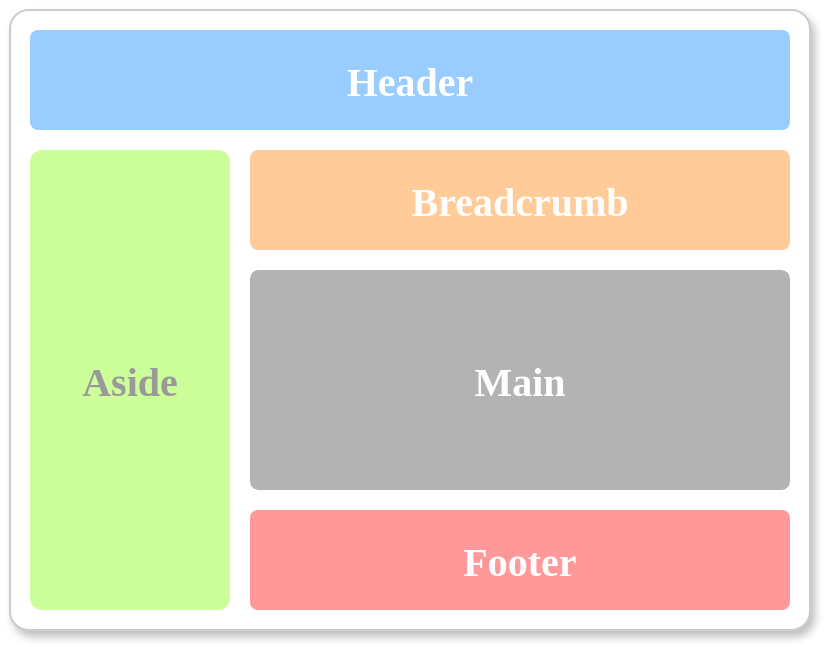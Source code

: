 <mxfile version="24.7.7">
  <diagram id="2GOauJT7Yn-luxj3bmyB" name="第 1 页">
    <mxGraphModel dx="794" dy="493" grid="1" gridSize="10" guides="1" tooltips="1" connect="1" arrows="1" fold="1" page="1" pageScale="1" pageWidth="827" pageHeight="1169" math="0" shadow="0">
      <root>
        <mxCell id="0" />
        <mxCell id="1" parent="0" />
        <mxCell id="aq9JJDKxaiViuSofXtG_-2" value="" style="rounded=1;whiteSpace=wrap;html=1;glass=0;sketch=0;shadow=1;arcSize=3;fontFamily=Verdana;fontSize=20;fontStyle=1;fontColor=#FFFFFF;strokeColor=#CCCCCC;" parent="1" vertex="1">
          <mxGeometry x="40" y="40" width="400" height="310" as="geometry" />
        </mxCell>
        <mxCell id="aq9JJDKxaiViuSofXtG_-3" value="Header" style="rounded=1;whiteSpace=wrap;html=1;shadow=0;glass=0;sketch=0;arcSize=8;fillColor=#99CCFF;strokeColor=none;fontFamily=Verdana;fontSize=20;fontStyle=1;fontColor=#FFFFFF;" parent="1" vertex="1">
          <mxGeometry x="50" y="50" width="380" height="50" as="geometry" />
        </mxCell>
        <mxCell id="aq9JJDKxaiViuSofXtG_-4" value="Aside" style="rounded=1;whiteSpace=wrap;html=1;shadow=0;glass=0;sketch=0;arcSize=6;fillColor=#CCFF99;strokeColor=none;fontFamily=Verdana;fontSize=20;fontStyle=1;fontColor=#999999;" parent="1" vertex="1">
          <mxGeometry x="50" y="110" width="100" height="230" as="geometry" />
        </mxCell>
        <mxCell id="aq9JJDKxaiViuSofXtG_-5" value="Breadcrumb" style="rounded=1;whiteSpace=wrap;html=1;shadow=0;glass=0;sketch=0;arcSize=8;fillColor=#FFCC99;strokeColor=none;fontFamily=Verdana;fontSize=20;fontStyle=1;fontColor=#FFFFFF;" parent="1" vertex="1">
          <mxGeometry x="160" y="110" width="270" height="50" as="geometry" />
        </mxCell>
        <mxCell id="aq9JJDKxaiViuSofXtG_-6" value="Main" style="rounded=1;whiteSpace=wrap;html=1;shadow=0;glass=0;sketch=0;arcSize=4;fillColor=#B3B3B3;strokeColor=none;fontFamily=Verdana;fontSize=20;fontStyle=1;fontColor=#FFFFFF;" parent="1" vertex="1">
          <mxGeometry x="160" y="170" width="270" height="110" as="geometry" />
        </mxCell>
        <mxCell id="aq9JJDKxaiViuSofXtG_-7" value="Footer" style="rounded=1;whiteSpace=wrap;html=1;shadow=0;glass=0;sketch=0;arcSize=8;fillColor=#FF9999;strokeColor=none;fontFamily=Verdana;fontSize=20;fontStyle=1;fontColor=#FFFFFF;" parent="1" vertex="1">
          <mxGeometry x="160" y="290" width="270" height="50" as="geometry" />
        </mxCell>
      </root>
    </mxGraphModel>
  </diagram>
</mxfile>
